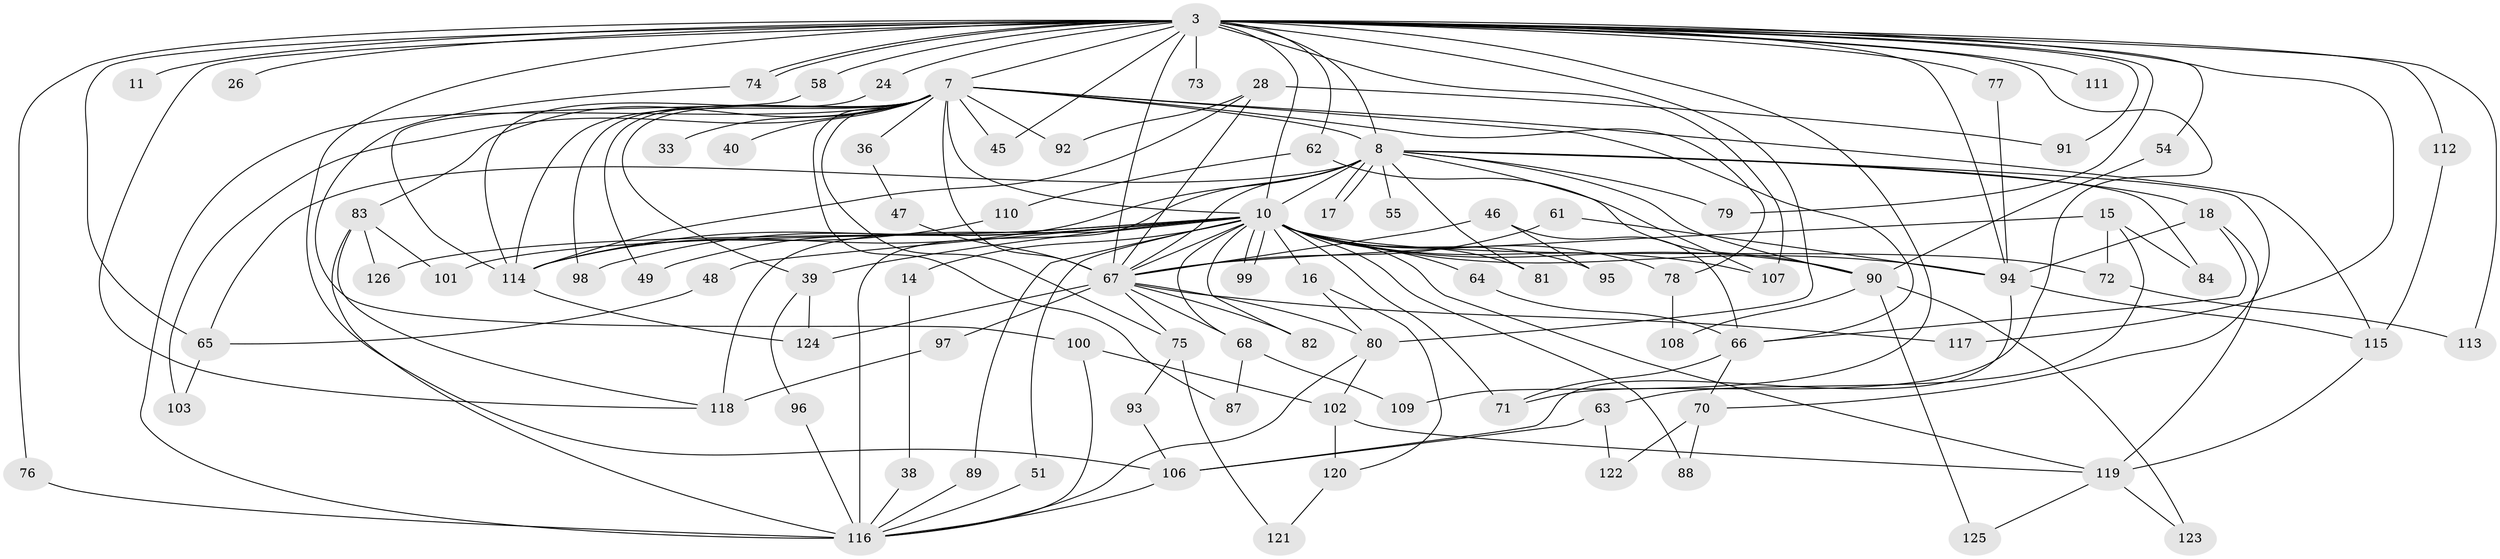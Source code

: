// original degree distribution, {18: 0.007936507936507936, 27: 0.007936507936507936, 25: 0.007936507936507936, 26: 0.007936507936507936, 17: 0.007936507936507936, 23: 0.007936507936507936, 19: 0.007936507936507936, 20: 0.007936507936507936, 14: 0.007936507936507936, 30: 0.007936507936507936, 2: 0.5476190476190477, 4: 0.10317460317460317, 5: 0.05555555555555555, 3: 0.16666666666666666, 9: 0.015873015873015872, 7: 0.007936507936507936, 6: 0.007936507936507936, 8: 0.015873015873015872}
// Generated by graph-tools (version 1.1) at 2025/47/03/04/25 21:47:31]
// undirected, 88 vertices, 175 edges
graph export_dot {
graph [start="1"]
  node [color=gray90,style=filled];
  3 [super="+2"];
  7 [super="+6"];
  8 [super="+1"];
  10 [super="+4"];
  11;
  14;
  15;
  16;
  17;
  18;
  24;
  26;
  28;
  33;
  36;
  38;
  39 [super="+13"];
  40;
  45;
  46;
  47;
  48;
  49;
  51;
  54;
  55;
  58 [super="+53"];
  61;
  62;
  63;
  64;
  65 [super="+35"];
  66 [super="+22"];
  67 [super="+52+56+9"];
  68;
  70;
  71 [super="+31"];
  72;
  73;
  74;
  75;
  76;
  77;
  78;
  79;
  80 [super="+41"];
  81;
  82;
  83 [super="+42"];
  84;
  87;
  88;
  89;
  90 [super="+50"];
  91;
  92;
  93;
  94 [super="+34+59"];
  95;
  96;
  97;
  98;
  99;
  100;
  101;
  102;
  103;
  106 [super="+43"];
  107 [super="+21+85"];
  108;
  109;
  110;
  111;
  112;
  113;
  114 [super="+60+104"];
  115 [super="+105"];
  116 [super="+32+37"];
  117 [super="+69"];
  118 [super="+86+19"];
  119 [super="+29"];
  120;
  121;
  122;
  123;
  124 [super="+57"];
  125;
  126;
  3 -- 7 [weight=4];
  3 -- 8 [weight=4];
  3 -- 10 [weight=4];
  3 -- 11 [weight=2];
  3 -- 26 [weight=2];
  3 -- 45;
  3 -- 54;
  3 -- 58 [weight=2];
  3 -- 65 [weight=2];
  3 -- 73 [weight=2];
  3 -- 74;
  3 -- 74;
  3 -- 76;
  3 -- 77;
  3 -- 109;
  3 -- 111 [weight=2];
  3 -- 113;
  3 -- 79;
  3 -- 24;
  3 -- 91;
  3 -- 106;
  3 -- 112;
  3 -- 117 [weight=2];
  3 -- 62;
  3 -- 118;
  3 -- 107;
  3 -- 94;
  3 -- 80;
  3 -- 67 [weight=5];
  3 -- 71;
  7 -- 8 [weight=4];
  7 -- 10 [weight=4];
  7 -- 33 [weight=2];
  7 -- 36 [weight=2];
  7 -- 45;
  7 -- 49;
  7 -- 66 [weight=2];
  7 -- 78;
  7 -- 103;
  7 -- 75;
  7 -- 83;
  7 -- 87;
  7 -- 92;
  7 -- 98;
  7 -- 39 [weight=2];
  7 -- 40;
  7 -- 115 [weight=2];
  7 -- 116;
  7 -- 114;
  7 -- 67 [weight=5];
  8 -- 10 [weight=4];
  8 -- 17;
  8 -- 17;
  8 -- 18 [weight=2];
  8 -- 55 [weight=2];
  8 -- 70;
  8 -- 79;
  8 -- 84;
  8 -- 116 [weight=4];
  8 -- 81;
  8 -- 90 [weight=2];
  8 -- 107;
  8 -- 65;
  8 -- 114 [weight=2];
  8 -- 67 [weight=4];
  10 -- 16 [weight=2];
  10 -- 48;
  10 -- 49;
  10 -- 64;
  10 -- 68;
  10 -- 78;
  10 -- 81;
  10 -- 82;
  10 -- 95;
  10 -- 99;
  10 -- 99;
  10 -- 107 [weight=4];
  10 -- 118 [weight=3];
  10 -- 126;
  10 -- 39;
  10 -- 71;
  10 -- 72;
  10 -- 14;
  10 -- 88;
  10 -- 89;
  10 -- 94 [weight=3];
  10 -- 98;
  10 -- 101;
  10 -- 51;
  10 -- 90;
  10 -- 119;
  10 -- 114 [weight=2];
  10 -- 67 [weight=5];
  14 -- 38;
  15 -- 63;
  15 -- 72;
  15 -- 84;
  15 -- 67 [weight=2];
  16 -- 120;
  16 -- 80;
  18 -- 66;
  18 -- 94;
  18 -- 119;
  24 -- 114;
  28 -- 91;
  28 -- 92;
  28 -- 114;
  28 -- 67;
  36 -- 47;
  38 -- 116;
  39 -- 96;
  39 -- 124;
  46 -- 95;
  46 -- 66;
  46 -- 67;
  47 -- 67;
  48 -- 65;
  51 -- 116;
  54 -- 90;
  58 -- 114;
  61 -- 94;
  61 -- 67;
  62 -- 110;
  62 -- 90;
  63 -- 122;
  63 -- 106;
  64 -- 66;
  65 -- 103;
  66 -- 70;
  66 -- 71;
  67 -- 97;
  67 -- 68;
  67 -- 75;
  67 -- 80;
  67 -- 82;
  67 -- 117;
  67 -- 124;
  68 -- 87;
  68 -- 109;
  70 -- 88;
  70 -- 122;
  72 -- 113;
  74 -- 100;
  75 -- 93;
  75 -- 121;
  76 -- 116;
  77 -- 94;
  78 -- 108;
  80 -- 116;
  80 -- 102;
  83 -- 116;
  83 -- 101;
  83 -- 118;
  83 -- 126;
  89 -- 116;
  90 -- 108;
  90 -- 123;
  90 -- 125;
  93 -- 106;
  94 -- 106;
  94 -- 115;
  96 -- 116;
  97 -- 118;
  100 -- 102;
  100 -- 116;
  102 -- 119;
  102 -- 120;
  106 -- 116;
  110 -- 114;
  112 -- 115;
  114 -- 124;
  115 -- 119;
  119 -- 123;
  119 -- 125;
  120 -- 121;
}
